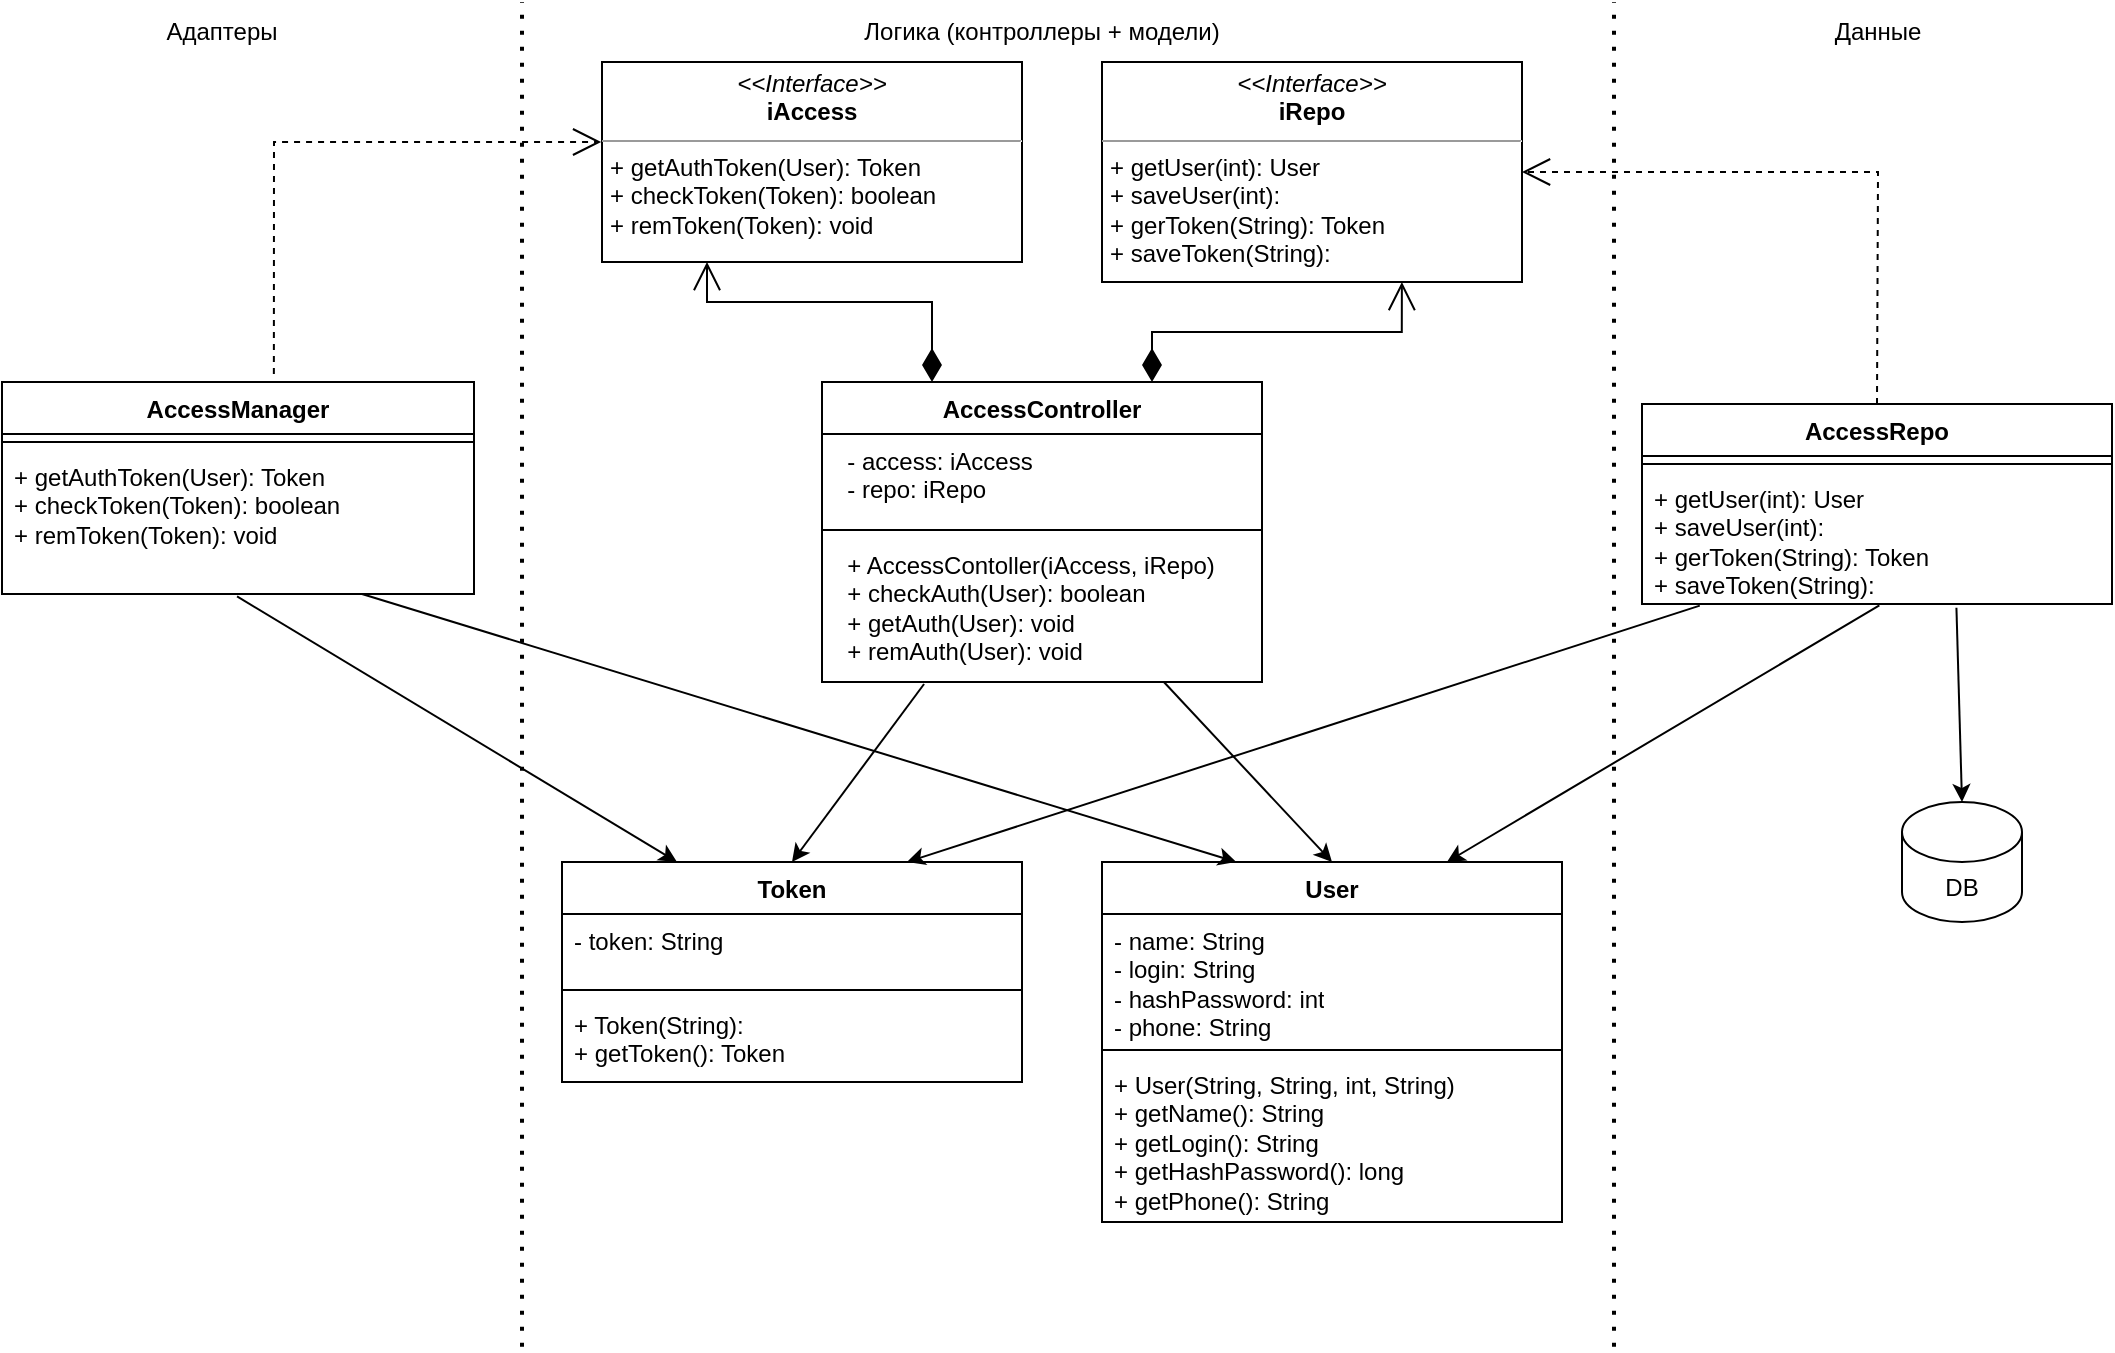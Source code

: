 <mxfile version="21.6.9" type="device">
  <diagram id="C5RBs43oDa-KdzZeNtuy" name="Page-1">
    <mxGraphModel dx="1311" dy="680" grid="1" gridSize="10" guides="1" tooltips="1" connect="1" arrows="1" fold="1" page="1" pageScale="1" pageWidth="827" pageHeight="1169" math="0" shadow="0">
      <root>
        <mxCell id="WIyWlLk6GJQsqaUBKTNV-0" />
        <mxCell id="WIyWlLk6GJQsqaUBKTNV-1" parent="WIyWlLk6GJQsqaUBKTNV-0" />
        <mxCell id="yJAaKnPrRvy_6r2wejPP-0" value="&lt;b style=&quot;border-color: var(--border-color);&quot;&gt;AccessManager&lt;/b&gt;" style="swimlane;fontStyle=1;align=center;verticalAlign=top;childLayout=stackLayout;horizontal=1;startSize=26;horizontalStack=0;resizeParent=1;resizeParentMax=0;resizeLast=0;collapsible=1;marginBottom=0;whiteSpace=wrap;html=1;" vertex="1" parent="WIyWlLk6GJQsqaUBKTNV-1">
          <mxGeometry x="20" y="200" width="236" height="106" as="geometry" />
        </mxCell>
        <mxCell id="yJAaKnPrRvy_6r2wejPP-1" value="" style="line;strokeWidth=1;fillColor=none;align=left;verticalAlign=middle;spacingTop=-1;spacingLeft=3;spacingRight=3;rotatable=0;labelPosition=right;points=[];portConstraint=eastwest;strokeColor=inherit;" vertex="1" parent="yJAaKnPrRvy_6r2wejPP-0">
          <mxGeometry y="26" width="236" height="8" as="geometry" />
        </mxCell>
        <mxCell id="yJAaKnPrRvy_6r2wejPP-2" value="+ getAuthToken(User): Token&lt;br&gt;+ checkToken(Token): boolean&lt;br&gt;+ remToken(Token): void" style="text;strokeColor=none;fillColor=none;align=left;verticalAlign=top;spacingLeft=4;spacingRight=4;overflow=hidden;rotatable=0;points=[[0,0.5],[1,0.5]];portConstraint=eastwest;whiteSpace=wrap;html=1;" vertex="1" parent="yJAaKnPrRvy_6r2wejPP-0">
          <mxGeometry y="34" width="236" height="72" as="geometry" />
        </mxCell>
        <mxCell id="yJAaKnPrRvy_6r2wejPP-3" value="&lt;p style=&quot;margin:0px;margin-top:4px;text-align:center;&quot;&gt;&lt;i&gt;&amp;lt;&amp;lt;Interface&amp;gt;&amp;gt;&lt;/i&gt;&lt;br&gt;&lt;b&gt;iAccess&lt;/b&gt;&lt;/p&gt;&lt;hr size=&quot;1&quot;&gt;&lt;p style=&quot;margin:0px;margin-left:4px;&quot;&gt;&lt;/p&gt;&lt;p style=&quot;margin:0px;margin-left:4px;&quot;&gt;+ getAuthToken(User): Token&lt;br style=&quot;border-color: var(--border-color);&quot;&gt;+ checkToken(Token): boolean&lt;br style=&quot;border-color: var(--border-color);&quot;&gt;+ remToken(Token): void&lt;br&gt;&lt;/p&gt;" style="verticalAlign=top;align=left;overflow=fill;fontSize=12;fontFamily=Helvetica;html=1;whiteSpace=wrap;" vertex="1" parent="WIyWlLk6GJQsqaUBKTNV-1">
          <mxGeometry x="320" y="40" width="210" height="100" as="geometry" />
        </mxCell>
        <mxCell id="yJAaKnPrRvy_6r2wejPP-4" value="&lt;p style=&quot;margin:0px;margin-top:4px;text-align:center;&quot;&gt;&lt;i&gt;&amp;lt;&amp;lt;Interface&amp;gt;&amp;gt;&lt;/i&gt;&lt;br&gt;&lt;b&gt;iRepo&lt;/b&gt;&lt;/p&gt;&lt;hr size=&quot;1&quot;&gt;&lt;p style=&quot;margin:0px;margin-left:4px;&quot;&gt;&lt;/p&gt;&lt;p style=&quot;margin:0px;margin-left:4px;&quot;&gt;+ getUser(int): User&lt;br style=&quot;border-color: var(--border-color);&quot;&gt;+ saveUser(int):&lt;br style=&quot;border-color: var(--border-color);&quot;&gt;+ gerToken(String): Token&lt;br style=&quot;border-color: var(--border-color);&quot;&gt;+ saveToken(String):&lt;br&gt;&lt;/p&gt;" style="verticalAlign=top;align=left;overflow=fill;fontSize=12;fontFamily=Helvetica;html=1;whiteSpace=wrap;" vertex="1" parent="WIyWlLk6GJQsqaUBKTNV-1">
          <mxGeometry x="570" y="40" width="210" height="110" as="geometry" />
        </mxCell>
        <mxCell id="yJAaKnPrRvy_6r2wejPP-5" value="&lt;b style=&quot;border-color: var(--border-color);&quot;&gt;AccessRepo&lt;/b&gt;" style="swimlane;fontStyle=1;align=center;verticalAlign=top;childLayout=stackLayout;horizontal=1;startSize=26;horizontalStack=0;resizeParent=1;resizeParentMax=0;resizeLast=0;collapsible=1;marginBottom=0;whiteSpace=wrap;html=1;" vertex="1" parent="WIyWlLk6GJQsqaUBKTNV-1">
          <mxGeometry x="840" y="211" width="235" height="100" as="geometry" />
        </mxCell>
        <mxCell id="yJAaKnPrRvy_6r2wejPP-6" value="" style="line;strokeWidth=1;fillColor=none;align=left;verticalAlign=middle;spacingTop=-1;spacingLeft=3;spacingRight=3;rotatable=0;labelPosition=right;points=[];portConstraint=eastwest;strokeColor=inherit;" vertex="1" parent="yJAaKnPrRvy_6r2wejPP-5">
          <mxGeometry y="26" width="235" height="8" as="geometry" />
        </mxCell>
        <mxCell id="yJAaKnPrRvy_6r2wejPP-7" value="+ getUser(int): User&lt;br&gt;+ saveUser(int):&lt;br&gt;+ gerToken(String): Token&lt;br&gt;+ saveToken(String):" style="text;strokeColor=none;fillColor=none;align=left;verticalAlign=top;spacingLeft=4;spacingRight=4;overflow=hidden;rotatable=0;points=[[0,0.5],[1,0.5]];portConstraint=eastwest;whiteSpace=wrap;html=1;" vertex="1" parent="yJAaKnPrRvy_6r2wejPP-5">
          <mxGeometry y="34" width="235" height="66" as="geometry" />
        </mxCell>
        <mxCell id="yJAaKnPrRvy_6r2wejPP-8" style="edgeStyle=orthogonalEdgeStyle;rounded=0;orthogonalLoop=1;jettySize=auto;html=1;exitX=0.5;exitY=1;exitDx=0;exitDy=0;" edge="1" parent="WIyWlLk6GJQsqaUBKTNV-1" source="yJAaKnPrRvy_6r2wejPP-4" target="yJAaKnPrRvy_6r2wejPP-4">
          <mxGeometry relative="1" as="geometry" />
        </mxCell>
        <mxCell id="yJAaKnPrRvy_6r2wejPP-9" value="&lt;b style=&quot;border-color: var(--border-color);&quot;&gt;AccessController&lt;/b&gt;" style="swimlane;fontStyle=1;align=center;verticalAlign=top;childLayout=stackLayout;horizontal=1;startSize=26;horizontalStack=0;resizeParent=1;resizeParentMax=0;resizeLast=0;collapsible=1;marginBottom=0;whiteSpace=wrap;html=1;" vertex="1" parent="WIyWlLk6GJQsqaUBKTNV-1">
          <mxGeometry x="430" y="200" width="220" height="150" as="geometry" />
        </mxCell>
        <mxCell id="yJAaKnPrRvy_6r2wejPP-10" value="&amp;nbsp; - access: iAccess&lt;br&gt;&amp;nbsp; - repo: iRepo" style="text;strokeColor=none;fillColor=none;align=left;verticalAlign=top;spacingLeft=4;spacingRight=4;overflow=hidden;rotatable=0;points=[[0,0.5],[1,0.5]];portConstraint=eastwest;whiteSpace=wrap;html=1;" vertex="1" parent="yJAaKnPrRvy_6r2wejPP-9">
          <mxGeometry y="26" width="220" height="44" as="geometry" />
        </mxCell>
        <mxCell id="yJAaKnPrRvy_6r2wejPP-11" value="" style="line;strokeWidth=1;fillColor=none;align=left;verticalAlign=middle;spacingTop=-1;spacingLeft=3;spacingRight=3;rotatable=0;labelPosition=right;points=[];portConstraint=eastwest;strokeColor=inherit;" vertex="1" parent="yJAaKnPrRvy_6r2wejPP-9">
          <mxGeometry y="70" width="220" height="8" as="geometry" />
        </mxCell>
        <mxCell id="yJAaKnPrRvy_6r2wejPP-12" value="&amp;nbsp; + AccessContoller(iAccess, iRepo)&lt;br&gt;&amp;nbsp; + checkAuth(User): boolean&lt;br&gt;&amp;nbsp; + getAuth(User): void&lt;br&gt;&amp;nbsp; + remAuth(User): void" style="text;strokeColor=none;fillColor=none;align=left;verticalAlign=top;spacingLeft=4;spacingRight=4;overflow=hidden;rotatable=0;points=[[0,0.5],[1,0.5]];portConstraint=eastwest;whiteSpace=wrap;html=1;" vertex="1" parent="yJAaKnPrRvy_6r2wejPP-9">
          <mxGeometry y="78" width="220" height="72" as="geometry" />
        </mxCell>
        <mxCell id="yJAaKnPrRvy_6r2wejPP-13" value="Token" style="swimlane;fontStyle=1;align=center;verticalAlign=top;childLayout=stackLayout;horizontal=1;startSize=26;horizontalStack=0;resizeParent=1;resizeParentMax=0;resizeLast=0;collapsible=1;marginBottom=0;whiteSpace=wrap;html=1;" vertex="1" parent="WIyWlLk6GJQsqaUBKTNV-1">
          <mxGeometry x="300" y="440" width="230" height="110" as="geometry" />
        </mxCell>
        <mxCell id="yJAaKnPrRvy_6r2wejPP-14" value="- token: String" style="text;strokeColor=none;fillColor=none;align=left;verticalAlign=top;spacingLeft=4;spacingRight=4;overflow=hidden;rotatable=0;points=[[0,0.5],[1,0.5]];portConstraint=eastwest;whiteSpace=wrap;html=1;" vertex="1" parent="yJAaKnPrRvy_6r2wejPP-13">
          <mxGeometry y="26" width="230" height="34" as="geometry" />
        </mxCell>
        <mxCell id="yJAaKnPrRvy_6r2wejPP-15" value="" style="line;strokeWidth=1;fillColor=none;align=left;verticalAlign=middle;spacingTop=-1;spacingLeft=3;spacingRight=3;rotatable=0;labelPosition=right;points=[];portConstraint=eastwest;strokeColor=inherit;" vertex="1" parent="yJAaKnPrRvy_6r2wejPP-13">
          <mxGeometry y="60" width="230" height="8" as="geometry" />
        </mxCell>
        <mxCell id="yJAaKnPrRvy_6r2wejPP-16" value="+ Token(String):&lt;br&gt;+ getToken(): Token" style="text;strokeColor=none;fillColor=none;align=left;verticalAlign=top;spacingLeft=4;spacingRight=4;overflow=hidden;rotatable=0;points=[[0,0.5],[1,0.5]];portConstraint=eastwest;whiteSpace=wrap;html=1;" vertex="1" parent="yJAaKnPrRvy_6r2wejPP-13">
          <mxGeometry y="68" width="230" height="42" as="geometry" />
        </mxCell>
        <mxCell id="yJAaKnPrRvy_6r2wejPP-17" value="User" style="swimlane;fontStyle=1;align=center;verticalAlign=top;childLayout=stackLayout;horizontal=1;startSize=26;horizontalStack=0;resizeParent=1;resizeParentMax=0;resizeLast=0;collapsible=1;marginBottom=0;whiteSpace=wrap;html=1;" vertex="1" parent="WIyWlLk6GJQsqaUBKTNV-1">
          <mxGeometry x="570" y="440" width="230" height="180" as="geometry" />
        </mxCell>
        <mxCell id="yJAaKnPrRvy_6r2wejPP-18" value="- name: String&lt;br&gt;- login: String&lt;br&gt;- hashPassword: int&lt;br&gt;- phone: String" style="text;strokeColor=none;fillColor=none;align=left;verticalAlign=top;spacingLeft=4;spacingRight=4;overflow=hidden;rotatable=0;points=[[0,0.5],[1,0.5]];portConstraint=eastwest;whiteSpace=wrap;html=1;" vertex="1" parent="yJAaKnPrRvy_6r2wejPP-17">
          <mxGeometry y="26" width="230" height="64" as="geometry" />
        </mxCell>
        <mxCell id="yJAaKnPrRvy_6r2wejPP-19" value="" style="line;strokeWidth=1;fillColor=none;align=left;verticalAlign=middle;spacingTop=-1;spacingLeft=3;spacingRight=3;rotatable=0;labelPosition=right;points=[];portConstraint=eastwest;strokeColor=inherit;" vertex="1" parent="yJAaKnPrRvy_6r2wejPP-17">
          <mxGeometry y="90" width="230" height="8" as="geometry" />
        </mxCell>
        <mxCell id="yJAaKnPrRvy_6r2wejPP-20" value="+ User(String, String, int, String)&lt;br&gt;+ getName(): String&lt;br&gt;+ getLogin(): String&lt;br&gt;+ getHashPassword(): long&lt;br&gt;+ getPhone(): String" style="text;strokeColor=none;fillColor=none;align=left;verticalAlign=top;spacingLeft=4;spacingRight=4;overflow=hidden;rotatable=0;points=[[0,0.5],[1,0.5]];portConstraint=eastwest;whiteSpace=wrap;html=1;" vertex="1" parent="yJAaKnPrRvy_6r2wejPP-17">
          <mxGeometry y="98" width="230" height="82" as="geometry" />
        </mxCell>
        <mxCell id="yJAaKnPrRvy_6r2wejPP-21" value="" style="endArrow=classic;html=1;rounded=0;entryX=0.5;entryY=0;entryDx=0;entryDy=0;exitX=0.232;exitY=1.014;exitDx=0;exitDy=0;exitPerimeter=0;" edge="1" parent="WIyWlLk6GJQsqaUBKTNV-1" source="yJAaKnPrRvy_6r2wejPP-12" target="yJAaKnPrRvy_6r2wejPP-13">
          <mxGeometry width="50" height="50" relative="1" as="geometry">
            <mxPoint x="660" y="320" as="sourcePoint" />
            <mxPoint x="710" y="270" as="targetPoint" />
          </mxGeometry>
        </mxCell>
        <mxCell id="yJAaKnPrRvy_6r2wejPP-22" value="" style="endArrow=classic;html=1;rounded=0;entryX=0.5;entryY=0;entryDx=0;entryDy=0;exitX=0.777;exitY=1;exitDx=0;exitDy=0;exitPerimeter=0;" edge="1" parent="WIyWlLk6GJQsqaUBKTNV-1" source="yJAaKnPrRvy_6r2wejPP-12" target="yJAaKnPrRvy_6r2wejPP-17">
          <mxGeometry width="50" height="50" relative="1" as="geometry">
            <mxPoint x="660" y="320" as="sourcePoint" />
            <mxPoint x="710" y="270" as="targetPoint" />
          </mxGeometry>
        </mxCell>
        <mxCell id="yJAaKnPrRvy_6r2wejPP-23" value="" style="endArrow=open;html=1;endSize=12;startArrow=diamondThin;startSize=14;startFill=1;edgeStyle=orthogonalEdgeStyle;align=left;verticalAlign=bottom;rounded=0;entryX=0.714;entryY=1;entryDx=0;entryDy=0;entryPerimeter=0;exitX=0.75;exitY=0;exitDx=0;exitDy=0;" edge="1" parent="WIyWlLk6GJQsqaUBKTNV-1" source="yJAaKnPrRvy_6r2wejPP-9" target="yJAaKnPrRvy_6r2wejPP-4">
          <mxGeometry x="-1" y="3" relative="1" as="geometry">
            <mxPoint x="601" y="205" as="sourcePoint" />
            <mxPoint x="760" y="290" as="targetPoint" />
          </mxGeometry>
        </mxCell>
        <mxCell id="yJAaKnPrRvy_6r2wejPP-25" value="" style="endArrow=open;html=1;endSize=12;startArrow=diamondThin;startSize=14;startFill=1;edgeStyle=orthogonalEdgeStyle;align=left;verticalAlign=bottom;rounded=0;entryX=0.25;entryY=1;entryDx=0;entryDy=0;exitX=0.25;exitY=0;exitDx=0;exitDy=0;" edge="1" parent="WIyWlLk6GJQsqaUBKTNV-1" source="yJAaKnPrRvy_6r2wejPP-9" target="yJAaKnPrRvy_6r2wejPP-3">
          <mxGeometry x="-1" y="3" relative="1" as="geometry">
            <mxPoint x="605" y="210" as="sourcePoint" />
            <mxPoint x="730" y="130" as="targetPoint" />
            <Array as="points">
              <mxPoint x="485" y="160" />
              <mxPoint x="373" y="160" />
            </Array>
          </mxGeometry>
        </mxCell>
        <mxCell id="yJAaKnPrRvy_6r2wejPP-26" value="" style="endArrow=open;endSize=12;dashed=1;html=1;rounded=0;entryX=1;entryY=0.5;entryDx=0;entryDy=0;exitX=0.5;exitY=0;exitDx=0;exitDy=0;" edge="1" parent="WIyWlLk6GJQsqaUBKTNV-1" source="yJAaKnPrRvy_6r2wejPP-5" target="yJAaKnPrRvy_6r2wejPP-4">
          <mxGeometry width="160" relative="1" as="geometry">
            <mxPoint x="600" y="290" as="sourcePoint" />
            <mxPoint x="760" y="290" as="targetPoint" />
            <Array as="points">
              <mxPoint x="958" y="95" />
            </Array>
          </mxGeometry>
        </mxCell>
        <mxCell id="yJAaKnPrRvy_6r2wejPP-27" value="" style="endArrow=open;endSize=12;dashed=1;html=1;rounded=0;entryX=-0.002;entryY=0.4;entryDx=0;entryDy=0;exitX=0.576;exitY=-0.038;exitDx=0;exitDy=0;exitPerimeter=0;entryPerimeter=0;" edge="1" parent="WIyWlLk6GJQsqaUBKTNV-1" source="yJAaKnPrRvy_6r2wejPP-0" target="yJAaKnPrRvy_6r2wejPP-3">
          <mxGeometry width="160" relative="1" as="geometry">
            <mxPoint x="968" y="221" as="sourcePoint" />
            <mxPoint x="790" y="90" as="targetPoint" />
            <Array as="points">
              <mxPoint x="156" y="80" />
            </Array>
          </mxGeometry>
        </mxCell>
        <mxCell id="yJAaKnPrRvy_6r2wejPP-28" value="" style="endArrow=classic;html=1;rounded=0;exitX=0.505;exitY=1.01;exitDx=0;exitDy=0;exitPerimeter=0;entryX=0.75;entryY=0;entryDx=0;entryDy=0;" edge="1" parent="WIyWlLk6GJQsqaUBKTNV-1" source="yJAaKnPrRvy_6r2wejPP-7" target="yJAaKnPrRvy_6r2wejPP-17">
          <mxGeometry width="50" height="50" relative="1" as="geometry">
            <mxPoint x="628" y="370" as="sourcePoint" />
            <mxPoint x="705" y="458" as="targetPoint" />
          </mxGeometry>
        </mxCell>
        <mxCell id="yJAaKnPrRvy_6r2wejPP-29" value="" style="endArrow=classic;html=1;rounded=0;entryX=0.25;entryY=0;entryDx=0;entryDy=0;exitX=0.498;exitY=1.017;exitDx=0;exitDy=0;exitPerimeter=0;" edge="1" parent="WIyWlLk6GJQsqaUBKTNV-1" source="yJAaKnPrRvy_6r2wejPP-2" target="yJAaKnPrRvy_6r2wejPP-13">
          <mxGeometry width="50" height="50" relative="1" as="geometry">
            <mxPoint x="106" y="390" as="sourcePoint" />
            <mxPoint x="60" y="479" as="targetPoint" />
          </mxGeometry>
        </mxCell>
        <mxCell id="yJAaKnPrRvy_6r2wejPP-31" value="" style="endArrow=none;dashed=1;html=1;dashPattern=1 3;strokeWidth=2;rounded=0;" edge="1" parent="WIyWlLk6GJQsqaUBKTNV-1">
          <mxGeometry width="50" height="50" relative="1" as="geometry">
            <mxPoint x="280" y="682.353" as="sourcePoint" />
            <mxPoint x="280" y="10" as="targetPoint" />
          </mxGeometry>
        </mxCell>
        <mxCell id="yJAaKnPrRvy_6r2wejPP-32" value="" style="endArrow=none;dashed=1;html=1;dashPattern=1 3;strokeWidth=2;rounded=0;" edge="1" parent="WIyWlLk6GJQsqaUBKTNV-1">
          <mxGeometry width="50" height="50" relative="1" as="geometry">
            <mxPoint x="826" y="682.353" as="sourcePoint" />
            <mxPoint x="826" y="10" as="targetPoint" />
          </mxGeometry>
        </mxCell>
        <mxCell id="yJAaKnPrRvy_6r2wejPP-33" value="Адаптеры" style="text;html=1;strokeColor=none;fillColor=none;align=center;verticalAlign=middle;whiteSpace=wrap;rounded=0;" vertex="1" parent="WIyWlLk6GJQsqaUBKTNV-1">
          <mxGeometry x="100" y="10" width="60" height="30" as="geometry" />
        </mxCell>
        <mxCell id="yJAaKnPrRvy_6r2wejPP-34" value="Логика (контроллеры + модели)" style="text;html=1;strokeColor=none;fillColor=none;align=center;verticalAlign=middle;whiteSpace=wrap;rounded=0;" vertex="1" parent="WIyWlLk6GJQsqaUBKTNV-1">
          <mxGeometry x="410" y="10" width="260" height="30" as="geometry" />
        </mxCell>
        <mxCell id="yJAaKnPrRvy_6r2wejPP-35" value="Данные" style="text;html=1;strokeColor=none;fillColor=none;align=center;verticalAlign=middle;whiteSpace=wrap;rounded=0;" vertex="1" parent="WIyWlLk6GJQsqaUBKTNV-1">
          <mxGeometry x="927.5" y="10" width="60" height="30" as="geometry" />
        </mxCell>
        <mxCell id="yJAaKnPrRvy_6r2wejPP-36" value="" style="endArrow=classic;html=1;rounded=0;exitX=0.669;exitY=1.029;exitDx=0;exitDy=0;exitPerimeter=0;" edge="1" parent="WIyWlLk6GJQsqaUBKTNV-1" source="yJAaKnPrRvy_6r2wejPP-7">
          <mxGeometry width="50" height="50" relative="1" as="geometry">
            <mxPoint x="960" y="480" as="sourcePoint" />
            <mxPoint x="1000" y="410" as="targetPoint" />
          </mxGeometry>
        </mxCell>
        <mxCell id="yJAaKnPrRvy_6r2wejPP-37" value="DB" style="shape=cylinder3;whiteSpace=wrap;html=1;boundedLbl=1;backgroundOutline=1;size=15;" vertex="1" parent="WIyWlLk6GJQsqaUBKTNV-1">
          <mxGeometry x="970" y="410" width="60" height="60" as="geometry" />
        </mxCell>
        <mxCell id="yJAaKnPrRvy_6r2wejPP-38" value="" style="endArrow=classic;html=1;rounded=0;entryX=0.292;entryY=0;entryDx=0;entryDy=0;entryPerimeter=0;" edge="1" parent="WIyWlLk6GJQsqaUBKTNV-1" target="yJAaKnPrRvy_6r2wejPP-17">
          <mxGeometry width="50" height="50" relative="1" as="geometry">
            <mxPoint x="200" y="306" as="sourcePoint" />
            <mxPoint x="420" y="439" as="targetPoint" />
          </mxGeometry>
        </mxCell>
        <mxCell id="yJAaKnPrRvy_6r2wejPP-39" value="" style="endArrow=classic;html=1;rounded=0;exitX=0.123;exitY=1.012;exitDx=0;exitDy=0;exitPerimeter=0;entryX=0.75;entryY=0;entryDx=0;entryDy=0;" edge="1" parent="WIyWlLk6GJQsqaUBKTNV-1" source="yJAaKnPrRvy_6r2wejPP-7" target="yJAaKnPrRvy_6r2wejPP-13">
          <mxGeometry width="50" height="50" relative="1" as="geometry">
            <mxPoint x="886" y="281" as="sourcePoint" />
            <mxPoint x="670" y="440" as="targetPoint" />
          </mxGeometry>
        </mxCell>
      </root>
    </mxGraphModel>
  </diagram>
</mxfile>
